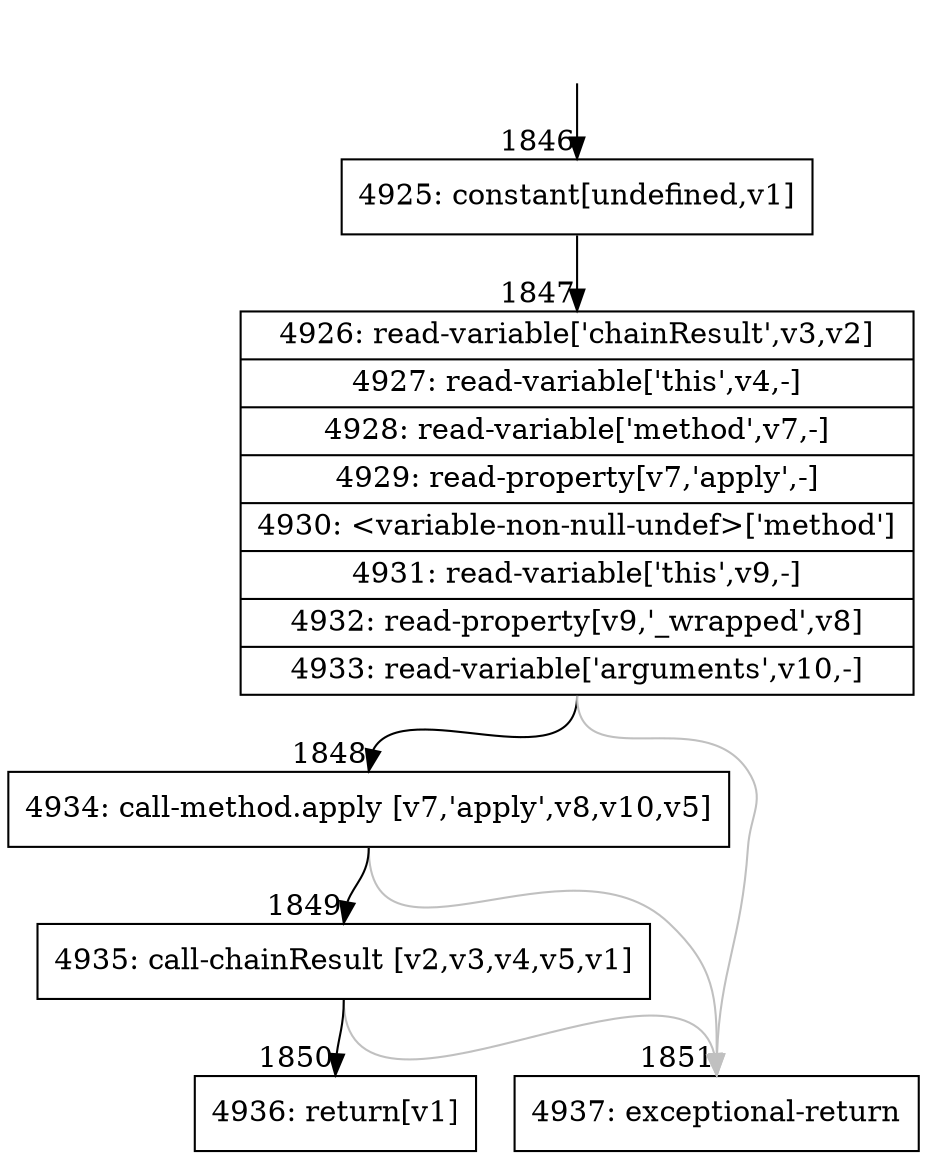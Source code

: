 digraph {
rankdir="TD"
BB_entry164[shape=none,label=""];
BB_entry164 -> BB1846 [tailport=s, headport=n, headlabel="    1846"]
BB1846 [shape=record label="{4925: constant[undefined,v1]}" ] 
BB1846 -> BB1847 [tailport=s, headport=n, headlabel="      1847"]
BB1847 [shape=record label="{4926: read-variable['chainResult',v3,v2]|4927: read-variable['this',v4,-]|4928: read-variable['method',v7,-]|4929: read-property[v7,'apply',-]|4930: \<variable-non-null-undef\>['method']|4931: read-variable['this',v9,-]|4932: read-property[v9,'_wrapped',v8]|4933: read-variable['arguments',v10,-]}" ] 
BB1847 -> BB1848 [tailport=s, headport=n, headlabel="      1848"]
BB1847 -> BB1851 [tailport=s, headport=n, color=gray, headlabel="      1851"]
BB1848 [shape=record label="{4934: call-method.apply [v7,'apply',v8,v10,v5]}" ] 
BB1848 -> BB1849 [tailport=s, headport=n, headlabel="      1849"]
BB1848 -> BB1851 [tailport=s, headport=n, color=gray]
BB1849 [shape=record label="{4935: call-chainResult [v2,v3,v4,v5,v1]}" ] 
BB1849 -> BB1850 [tailport=s, headport=n, headlabel="      1850"]
BB1849 -> BB1851 [tailport=s, headport=n, color=gray]
BB1850 [shape=record label="{4936: return[v1]}" ] 
BB1851 [shape=record label="{4937: exceptional-return}" ] 
//#$~ 1561
}
